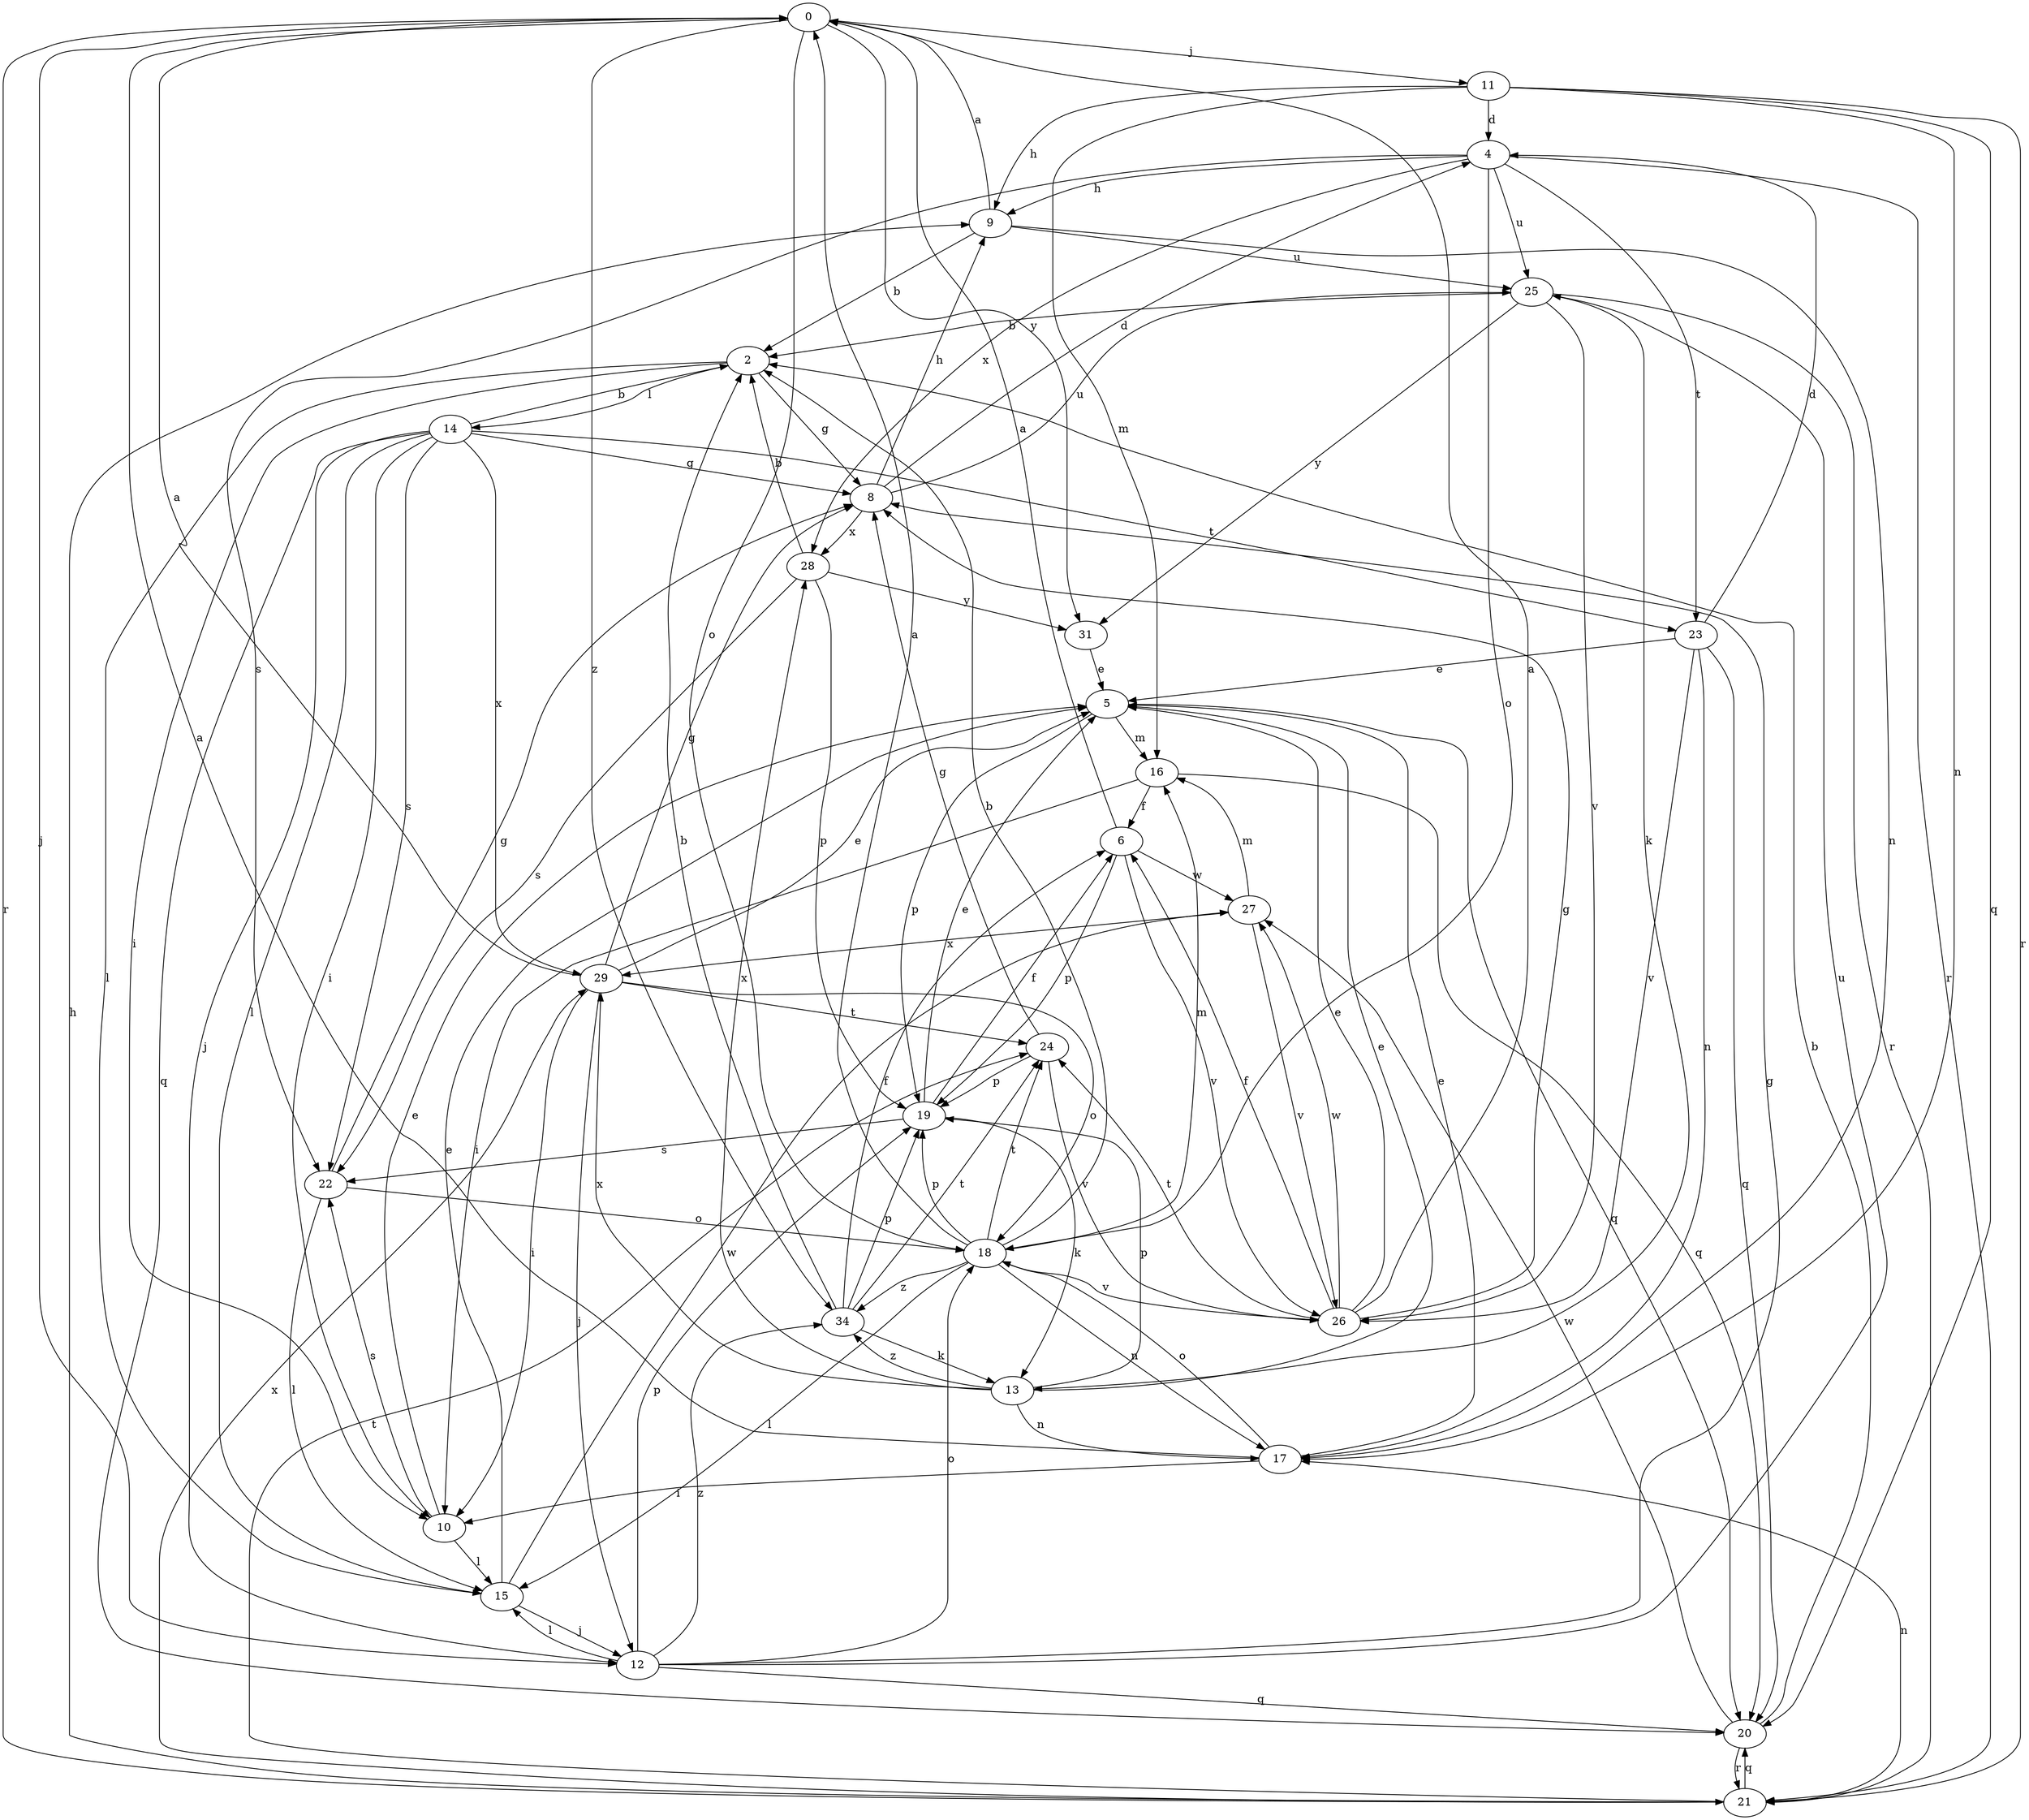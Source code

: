 strict digraph  {
0;
2;
4;
5;
6;
8;
9;
10;
11;
12;
13;
14;
15;
16;
17;
18;
19;
20;
21;
22;
23;
24;
25;
26;
27;
28;
29;
31;
34;
0 -> 11  [label=j];
0 -> 12  [label=j];
0 -> 18  [label=o];
0 -> 21  [label=r];
0 -> 31  [label=y];
0 -> 34  [label=z];
2 -> 8  [label=g];
2 -> 10  [label=i];
2 -> 14  [label=l];
2 -> 15  [label=l];
4 -> 9  [label=h];
4 -> 18  [label=o];
4 -> 21  [label=r];
4 -> 22  [label=s];
4 -> 23  [label=t];
4 -> 25  [label=u];
4 -> 28  [label=x];
5 -> 16  [label=m];
5 -> 19  [label=p];
5 -> 20  [label=q];
6 -> 0  [label=a];
6 -> 19  [label=p];
6 -> 26  [label=v];
6 -> 27  [label=w];
8 -> 4  [label=d];
8 -> 9  [label=h];
8 -> 25  [label=u];
8 -> 28  [label=x];
9 -> 0  [label=a];
9 -> 2  [label=b];
9 -> 17  [label=n];
9 -> 25  [label=u];
10 -> 5  [label=e];
10 -> 15  [label=l];
10 -> 22  [label=s];
11 -> 4  [label=d];
11 -> 9  [label=h];
11 -> 16  [label=m];
11 -> 17  [label=n];
11 -> 20  [label=q];
11 -> 21  [label=r];
12 -> 8  [label=g];
12 -> 15  [label=l];
12 -> 18  [label=o];
12 -> 19  [label=p];
12 -> 20  [label=q];
12 -> 25  [label=u];
12 -> 34  [label=z];
13 -> 5  [label=e];
13 -> 17  [label=n];
13 -> 19  [label=p];
13 -> 28  [label=x];
13 -> 29  [label=x];
13 -> 34  [label=z];
14 -> 2  [label=b];
14 -> 8  [label=g];
14 -> 10  [label=i];
14 -> 12  [label=j];
14 -> 15  [label=l];
14 -> 20  [label=q];
14 -> 22  [label=s];
14 -> 23  [label=t];
14 -> 29  [label=x];
15 -> 5  [label=e];
15 -> 12  [label=j];
15 -> 27  [label=w];
16 -> 6  [label=f];
16 -> 10  [label=i];
16 -> 20  [label=q];
17 -> 0  [label=a];
17 -> 5  [label=e];
17 -> 10  [label=i];
17 -> 18  [label=o];
18 -> 0  [label=a];
18 -> 2  [label=b];
18 -> 15  [label=l];
18 -> 16  [label=m];
18 -> 17  [label=n];
18 -> 19  [label=p];
18 -> 24  [label=t];
18 -> 26  [label=v];
18 -> 34  [label=z];
19 -> 5  [label=e];
19 -> 6  [label=f];
19 -> 13  [label=k];
19 -> 22  [label=s];
20 -> 2  [label=b];
20 -> 21  [label=r];
20 -> 27  [label=w];
21 -> 9  [label=h];
21 -> 17  [label=n];
21 -> 20  [label=q];
21 -> 24  [label=t];
21 -> 29  [label=x];
22 -> 8  [label=g];
22 -> 15  [label=l];
22 -> 18  [label=o];
23 -> 4  [label=d];
23 -> 5  [label=e];
23 -> 17  [label=n];
23 -> 20  [label=q];
23 -> 26  [label=v];
24 -> 8  [label=g];
24 -> 19  [label=p];
24 -> 26  [label=v];
25 -> 2  [label=b];
25 -> 13  [label=k];
25 -> 21  [label=r];
25 -> 26  [label=v];
25 -> 31  [label=y];
26 -> 0  [label=a];
26 -> 5  [label=e];
26 -> 6  [label=f];
26 -> 8  [label=g];
26 -> 24  [label=t];
26 -> 27  [label=w];
27 -> 16  [label=m];
27 -> 26  [label=v];
27 -> 29  [label=x];
28 -> 2  [label=b];
28 -> 19  [label=p];
28 -> 22  [label=s];
28 -> 31  [label=y];
29 -> 0  [label=a];
29 -> 5  [label=e];
29 -> 8  [label=g];
29 -> 10  [label=i];
29 -> 12  [label=j];
29 -> 18  [label=o];
29 -> 24  [label=t];
31 -> 5  [label=e];
34 -> 2  [label=b];
34 -> 6  [label=f];
34 -> 13  [label=k];
34 -> 19  [label=p];
34 -> 24  [label=t];
}

